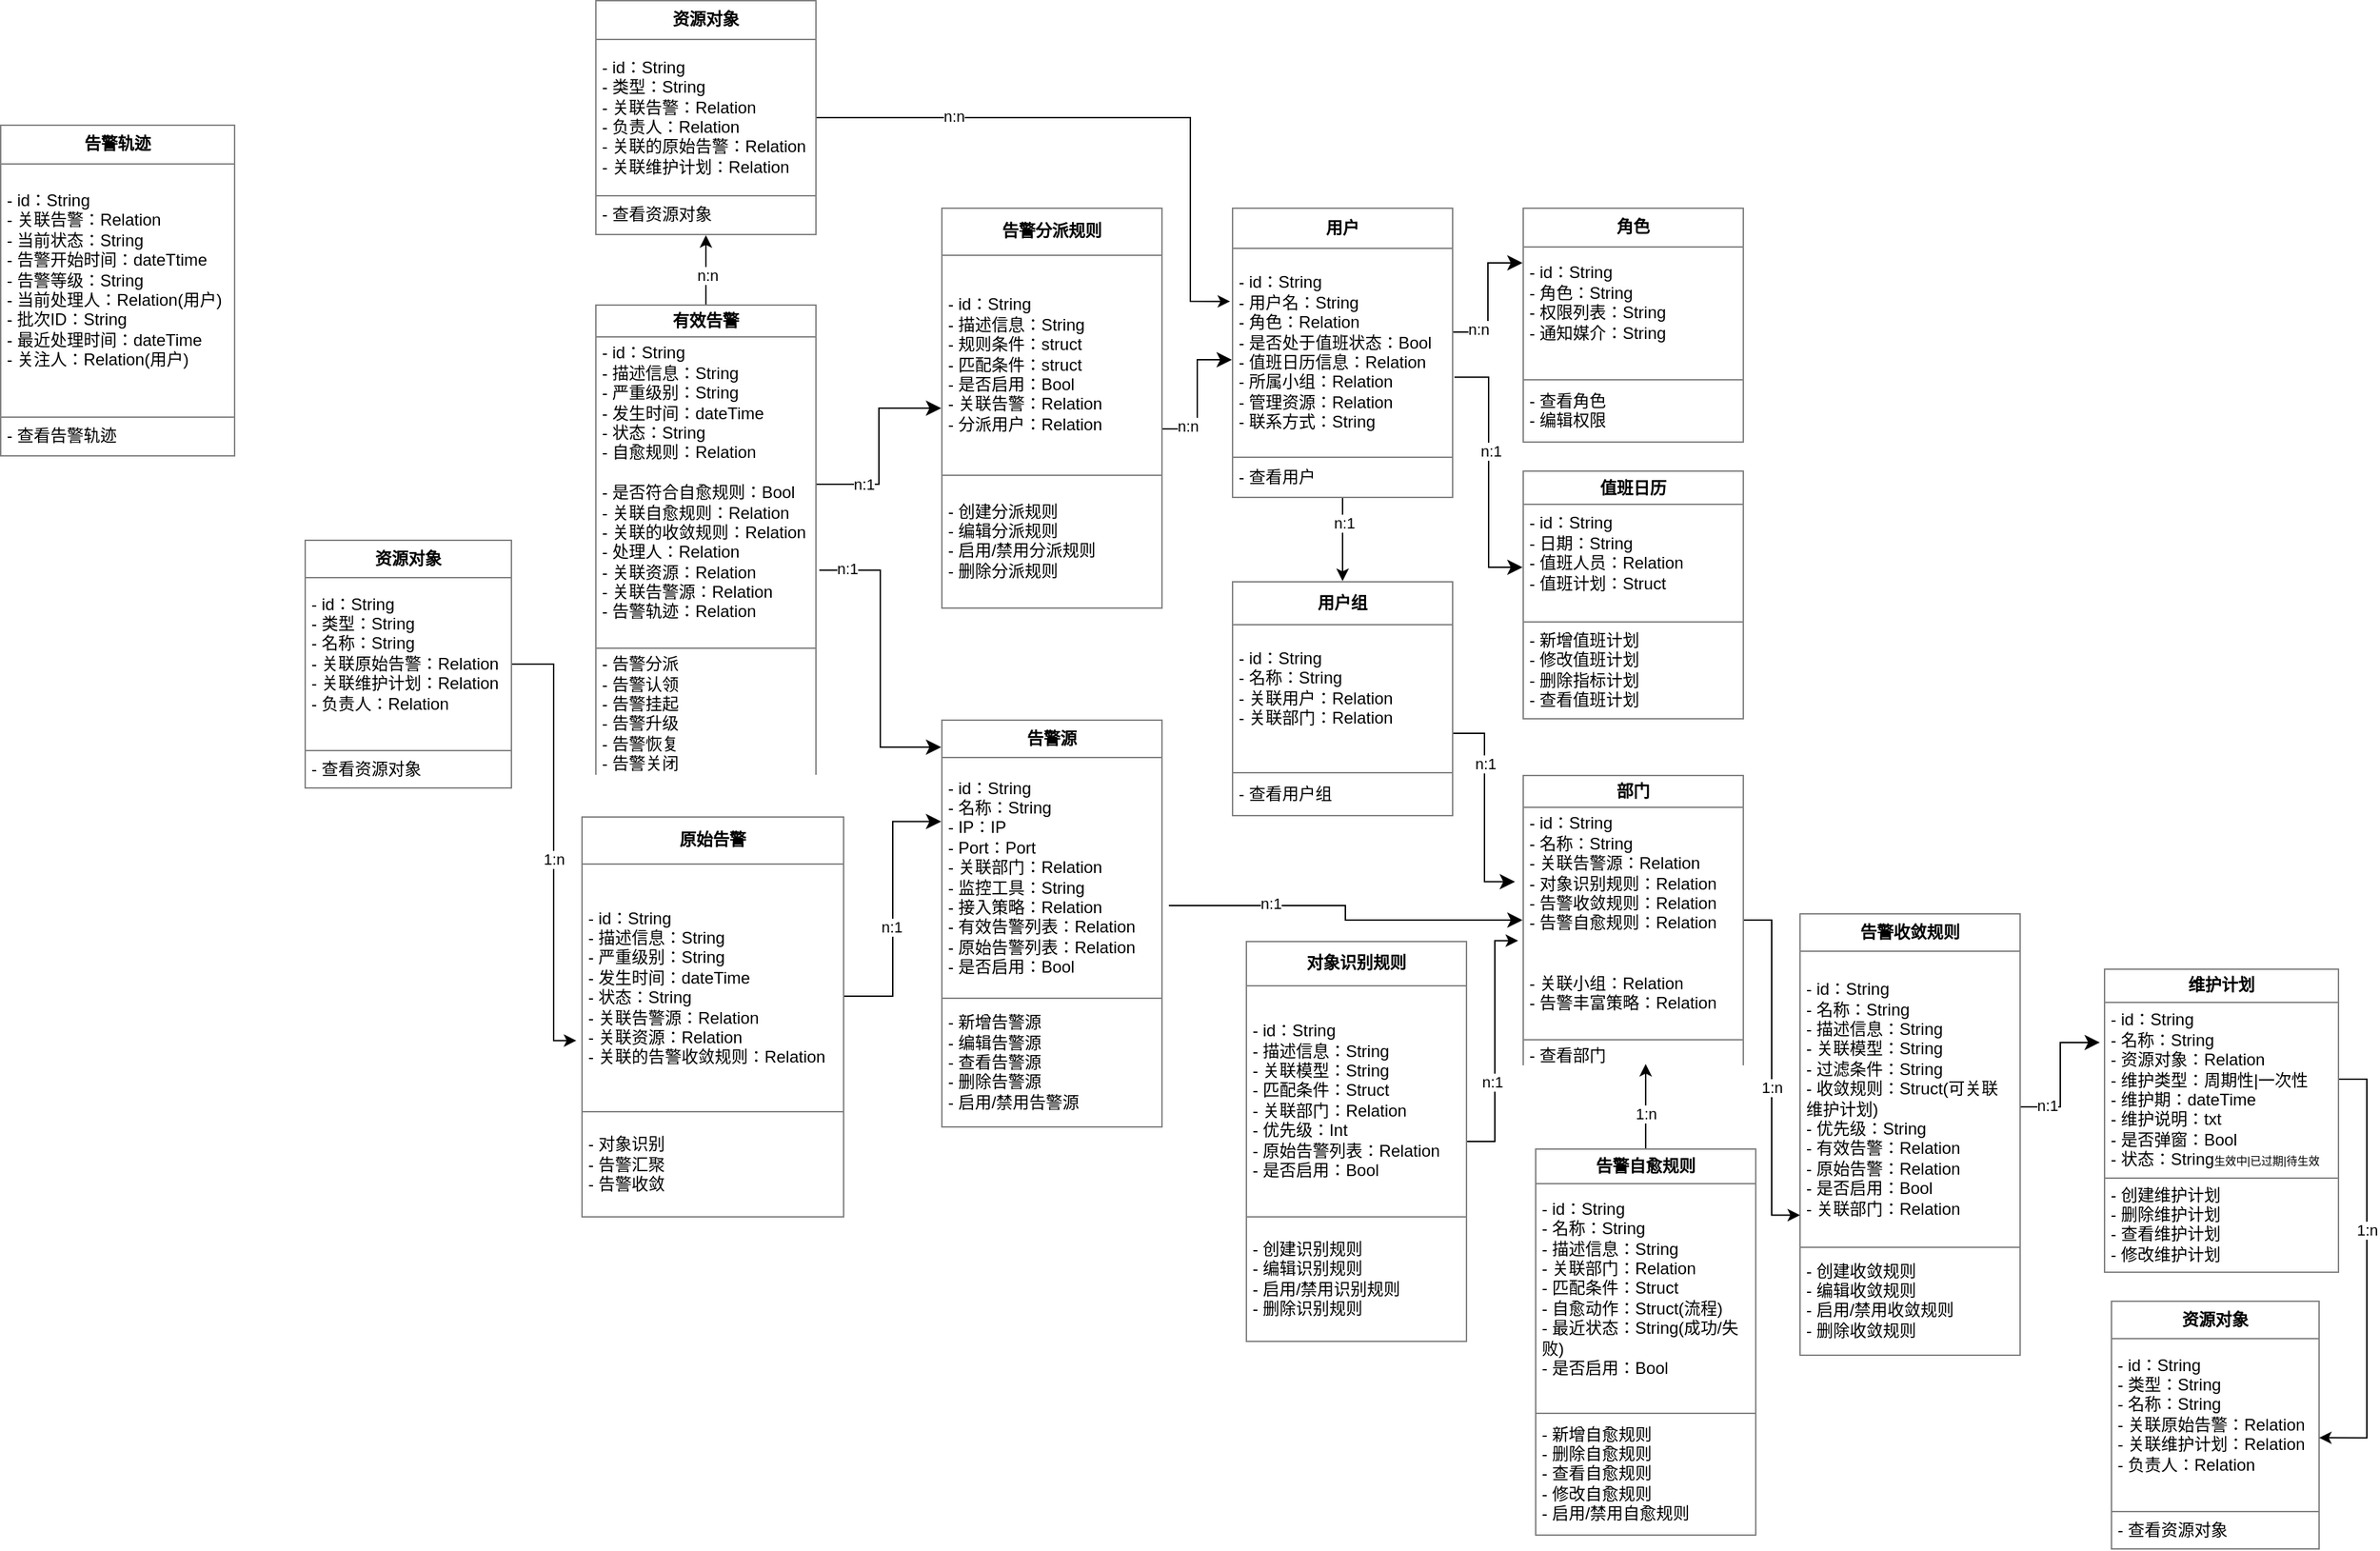 <mxfile version="24.2.2" type="github">
  <diagram name="第 1 页" id="A6H5ExyCg3AIkG1d_fSl">
    <mxGraphModel dx="1712" dy="1907" grid="1" gridSize="10" guides="1" tooltips="1" connect="1" arrows="1" fold="1" page="1" pageScale="1" pageWidth="1169" pageHeight="1654" math="0" shadow="0">
      <root>
        <mxCell id="0" />
        <mxCell id="1" parent="0" />
        <mxCell id="cfgEqrc7yUKkda0pwVI9-48" value="" style="edgeStyle=orthogonalEdgeStyle;rounded=0;orthogonalLoop=1;jettySize=auto;html=1;" parent="1" source="cfgEqrc7yUKkda0pwVI9-2" target="cfgEqrc7yUKkda0pwVI9-46" edge="1">
          <mxGeometry relative="1" as="geometry" />
        </mxCell>
        <mxCell id="cfgEqrc7yUKkda0pwVI9-49" value="n:n" style="edgeLabel;html=1;align=center;verticalAlign=middle;resizable=0;points=[];" parent="cfgEqrc7yUKkda0pwVI9-48" vertex="1" connectable="0">
          <mxGeometry x="-0.154" y="-1" relative="1" as="geometry">
            <mxPoint as="offset" />
          </mxGeometry>
        </mxCell>
        <mxCell id="cfgEqrc7yUKkda0pwVI9-2" value="&lt;table border=&quot;1&quot; width=&quot;100%&quot; height=&quot;100%&quot; cellpadding=&quot;4&quot; style=&quot;width:100%;height:100%;border-collapse:collapse;&quot;&gt;&lt;tbody&gt;&lt;tr&gt;&lt;th align=&quot;center&quot;&gt;有效告警&lt;/th&gt;&lt;/tr&gt;&lt;tr&gt;&lt;td&gt;- id：String&lt;br&gt;- 描述信息：String&lt;br&gt;- 严重级别：String&lt;br&gt;- 发生时间：dateTime&lt;br&gt;- 状态：String&lt;br&gt;- 自愈规则：Relation&lt;br&gt;&lt;br&gt;- 是否符合自愈规则：Bool&lt;br&gt;- 关联自愈规则：Relation&lt;br&gt;- 关联的收敛规则：Relation&lt;br&gt;- 处理人：Relation&lt;br&gt;- 关联资源：Relation&lt;br&gt;- 关联告警源：Relation&lt;br&gt;- 告警轨迹：Relation&lt;br&gt;&lt;br&gt;&lt;/td&gt;&lt;/tr&gt;&lt;tr&gt;&lt;td&gt;- 告警分派&lt;br&gt;- 告警认领&lt;br&gt;- 告警挂起&lt;br&gt;- 告警升级&lt;br&gt;- 告警恢复&lt;br&gt;- 告警关闭&lt;/td&gt;&lt;/tr&gt;&lt;/tbody&gt;&lt;/table&gt;" style="text;html=1;whiteSpace=wrap;strokeColor=none;fillColor=none;overflow=fill;" parent="1" vertex="1">
          <mxGeometry x="330" y="130" width="160" height="340" as="geometry" />
        </mxCell>
        <mxCell id="cfgEqrc7yUKkda0pwVI9-3" value="&lt;table border=&quot;1&quot; width=&quot;100%&quot; height=&quot;100%&quot; cellpadding=&quot;4&quot; style=&quot;width:100%;height:100%;border-collapse:collapse;&quot;&gt;&lt;tbody&gt;&lt;tr&gt;&lt;th align=&quot;center&quot;&gt;告警分派规则&lt;/th&gt;&lt;/tr&gt;&lt;tr&gt;&lt;td&gt;- id：String&lt;br&gt;- 描述信息：String&lt;br&gt;- 规则条件：struct&lt;br&gt;- 匹配条件：struct&lt;br&gt;- 是否启用：Bool&lt;br&gt;- 关联告警：Relation&lt;br&gt;- 分派用户：Relation&lt;/td&gt;&lt;/tr&gt;&lt;tr&gt;&lt;td&gt;- 创建分派规则&lt;br&gt;- 编辑分派规则&lt;br&gt;- 启用/禁用分派规则&lt;br&gt;- 删除分派规则&lt;/td&gt;&lt;/tr&gt;&lt;/tbody&gt;&lt;/table&gt;" style="text;html=1;whiteSpace=wrap;strokeColor=none;fillColor=none;overflow=fill;" parent="1" vertex="1">
          <mxGeometry x="580" y="60" width="160" height="290" as="geometry" />
        </mxCell>
        <mxCell id="cfgEqrc7yUKkda0pwVI9-5" value="" style="edgeStyle=elbowEdgeStyle;elbow=horizontal;endArrow=classic;html=1;curved=0;rounded=0;endSize=8;startSize=8;entryX=0;entryY=0.5;entryDx=0;entryDy=0;" parent="1" target="cfgEqrc7yUKkda0pwVI9-3" edge="1">
          <mxGeometry width="50" height="50" relative="1" as="geometry">
            <mxPoint x="490" y="260" as="sourcePoint" />
            <mxPoint x="540" y="210" as="targetPoint" />
          </mxGeometry>
        </mxCell>
        <mxCell id="cfgEqrc7yUKkda0pwVI9-6" value="n:1" style="edgeLabel;html=1;align=center;verticalAlign=middle;resizable=0;points=[];" parent="cfgEqrc7yUKkda0pwVI9-5" vertex="1" connectable="0">
          <mxGeometry x="-0.531" relative="1" as="geometry">
            <mxPoint as="offset" />
          </mxGeometry>
        </mxCell>
        <mxCell id="cfgEqrc7yUKkda0pwVI9-18" value="" style="edgeStyle=orthogonalEdgeStyle;rounded=0;orthogonalLoop=1;jettySize=auto;html=1;" parent="1" source="cfgEqrc7yUKkda0pwVI9-7" target="cfgEqrc7yUKkda0pwVI9-17" edge="1">
          <mxGeometry relative="1" as="geometry" />
        </mxCell>
        <mxCell id="cfgEqrc7yUKkda0pwVI9-19" value="n:1" style="edgeLabel;html=1;align=center;verticalAlign=middle;resizable=0;points=[];" parent="cfgEqrc7yUKkda0pwVI9-18" vertex="1" connectable="0">
          <mxGeometry x="-0.397" y="1" relative="1" as="geometry">
            <mxPoint as="offset" />
          </mxGeometry>
        </mxCell>
        <mxCell id="cfgEqrc7yUKkda0pwVI9-7" value="&lt;table border=&quot;1&quot; width=&quot;100%&quot; height=&quot;100%&quot; cellpadding=&quot;4&quot; style=&quot;width:100%;height:100%;border-collapse:collapse;&quot;&gt;&lt;tbody&gt;&lt;tr&gt;&lt;th align=&quot;center&quot;&gt;用户&lt;/th&gt;&lt;/tr&gt;&lt;tr&gt;&lt;td&gt;- id：String&lt;br&gt;- 用户名：String&lt;br&gt;- 角色：Relation&lt;br&gt;- 是否处于值班状态：Bool&lt;br&gt;- 值班日历信息：Relation&lt;br&gt;- 所属小组：Relation&lt;br&gt;- 管理资源：Relation&lt;br&gt;- 联系方式：String&lt;/td&gt;&lt;/tr&gt;&lt;tr&gt;&lt;td&gt;- 查看用户&lt;/td&gt;&lt;/tr&gt;&lt;/tbody&gt;&lt;/table&gt;" style="text;html=1;whiteSpace=wrap;strokeColor=none;fillColor=none;overflow=fill;" parent="1" vertex="1">
          <mxGeometry x="790" y="60" width="160" height="210" as="geometry" />
        </mxCell>
        <mxCell id="cfgEqrc7yUKkda0pwVI9-8" value="" style="edgeStyle=elbowEdgeStyle;elbow=horizontal;endArrow=classic;html=1;curved=0;rounded=0;endSize=8;startSize=8;" parent="1" edge="1">
          <mxGeometry width="50" height="50" relative="1" as="geometry">
            <mxPoint x="740" y="220" as="sourcePoint" />
            <mxPoint x="790" y="170" as="targetPoint" />
          </mxGeometry>
        </mxCell>
        <mxCell id="cfgEqrc7yUKkda0pwVI9-9" value="n:n" style="edgeLabel;html=1;align=center;verticalAlign=middle;resizable=0;points=[];" parent="cfgEqrc7yUKkda0pwVI9-8" vertex="1" connectable="0">
          <mxGeometry x="-0.64" y="2" relative="1" as="geometry">
            <mxPoint as="offset" />
          </mxGeometry>
        </mxCell>
        <mxCell id="cfgEqrc7yUKkda0pwVI9-10" value="&lt;table border=&quot;1&quot; width=&quot;100%&quot; height=&quot;100%&quot; cellpadding=&quot;4&quot; style=&quot;width:100%;height:100%;border-collapse:collapse;&quot;&gt;&lt;tbody&gt;&lt;tr&gt;&lt;th align=&quot;center&quot;&gt;角色&lt;/th&gt;&lt;/tr&gt;&lt;tr&gt;&lt;td&gt;- id：String&lt;br&gt;- 角色：String&lt;br&gt;- 权限列表：String&lt;br&gt;- 通知媒介：String&lt;br&gt;&lt;br&gt;&lt;/td&gt;&lt;/tr&gt;&lt;tr&gt;&lt;td&gt;- 查看角色&lt;br&gt;- 编辑权限&lt;/td&gt;&lt;/tr&gt;&lt;/tbody&gt;&lt;/table&gt;" style="text;html=1;whiteSpace=wrap;strokeColor=none;fillColor=none;overflow=fill;" parent="1" vertex="1">
          <mxGeometry x="1000" y="60" width="160" height="170" as="geometry" />
        </mxCell>
        <mxCell id="cfgEqrc7yUKkda0pwVI9-11" value="" style="edgeStyle=elbowEdgeStyle;elbow=horizontal;endArrow=classic;html=1;curved=0;rounded=0;endSize=8;startSize=8;" parent="1" edge="1">
          <mxGeometry width="50" height="50" relative="1" as="geometry">
            <mxPoint x="950" y="150" as="sourcePoint" />
            <mxPoint x="1000" y="100" as="targetPoint" />
          </mxGeometry>
        </mxCell>
        <mxCell id="cfgEqrc7yUKkda0pwVI9-12" value="n:n" style="edgeLabel;html=1;align=center;verticalAlign=middle;resizable=0;points=[];" parent="cfgEqrc7yUKkda0pwVI9-11" vertex="1" connectable="0">
          <mxGeometry x="-0.64" y="2" relative="1" as="geometry">
            <mxPoint as="offset" />
          </mxGeometry>
        </mxCell>
        <mxCell id="cfgEqrc7yUKkda0pwVI9-13" value="&lt;table border=&quot;1&quot; width=&quot;100%&quot; height=&quot;100%&quot; cellpadding=&quot;4&quot; style=&quot;width:100%;height:100%;border-collapse:collapse;&quot;&gt;&lt;tbody&gt;&lt;tr&gt;&lt;th align=&quot;center&quot;&gt;值班日历&lt;/th&gt;&lt;/tr&gt;&lt;tr&gt;&lt;td&gt;- id：String&lt;br&gt;- 日期：String&lt;br&gt;- 值班人员：Relation&lt;br&gt;- 值班计划：Struct&lt;br&gt;&lt;br&gt;&lt;/td&gt;&lt;/tr&gt;&lt;tr&gt;&lt;td&gt;- 新增值班计划&lt;br&gt;- 修改值班计划&lt;br&gt;- 删除指标计划&lt;br&gt;- 查看值班计划&lt;/td&gt;&lt;/tr&gt;&lt;/tbody&gt;&lt;/table&gt;" style="text;html=1;whiteSpace=wrap;strokeColor=none;fillColor=none;overflow=fill;" parent="1" vertex="1">
          <mxGeometry x="1000" y="250" width="160" height="180" as="geometry" />
        </mxCell>
        <mxCell id="cfgEqrc7yUKkda0pwVI9-15" value="" style="edgeStyle=elbowEdgeStyle;elbow=horizontal;endArrow=classic;html=1;curved=0;rounded=0;endSize=8;startSize=8;exitX=1.005;exitY=0.584;exitDx=0;exitDy=0;exitPerimeter=0;" parent="1" source="cfgEqrc7yUKkda0pwVI9-7" edge="1">
          <mxGeometry width="50" height="50" relative="1" as="geometry">
            <mxPoint x="950" y="370" as="sourcePoint" />
            <mxPoint x="1000" y="320" as="targetPoint" />
          </mxGeometry>
        </mxCell>
        <mxCell id="cfgEqrc7yUKkda0pwVI9-16" value="n:1" style="edgeLabel;html=1;align=center;verticalAlign=middle;resizable=0;points=[];" parent="cfgEqrc7yUKkda0pwVI9-15" vertex="1" connectable="0">
          <mxGeometry x="-0.17" y="1" relative="1" as="geometry">
            <mxPoint as="offset" />
          </mxGeometry>
        </mxCell>
        <mxCell id="cfgEqrc7yUKkda0pwVI9-17" value="&lt;table border=&quot;1&quot; width=&quot;100%&quot; height=&quot;100%&quot; cellpadding=&quot;4&quot; style=&quot;width:100%;height:100%;border-collapse:collapse;&quot;&gt;&lt;tbody&gt;&lt;tr&gt;&lt;th align=&quot;center&quot;&gt;用户组&lt;/th&gt;&lt;/tr&gt;&lt;tr&gt;&lt;td&gt;- id：String&lt;br&gt;- 名称：String&lt;br&gt;- 关联用户：Relation&lt;br&gt;- 关联部门：Relation&lt;br&gt;&lt;br&gt;&lt;/td&gt;&lt;/tr&gt;&lt;tr&gt;&lt;td&gt;- 查看用户组&lt;/td&gt;&lt;/tr&gt;&lt;/tbody&gt;&lt;/table&gt;" style="text;html=1;whiteSpace=wrap;strokeColor=none;fillColor=none;overflow=fill;" parent="1" vertex="1">
          <mxGeometry x="790" y="330" width="160" height="170" as="geometry" />
        </mxCell>
        <mxCell id="cfgEqrc7yUKkda0pwVI9-20" value="&lt;table border=&quot;1&quot; width=&quot;100%&quot; height=&quot;100%&quot; cellpadding=&quot;4&quot; style=&quot;width:100%;height:100%;border-collapse:collapse;&quot;&gt;&lt;tbody&gt;&lt;tr&gt;&lt;th align=&quot;center&quot;&gt;告警源&lt;/th&gt;&lt;/tr&gt;&lt;tr&gt;&lt;td&gt;- id：String&lt;br&gt;- 名称：String&lt;br&gt;- IP：IP&lt;br&gt;- Port：Port&lt;br&gt;- 关联部门：Relation&lt;br&gt;- 监控工具：String&lt;br&gt;- 接入策略：Relation&lt;br&gt;- 有效告警列表：Relation&lt;br&gt;- 原始告警列表：Relation&lt;br&gt;- 是否启用：Bool&lt;br&gt;&lt;/td&gt;&lt;/tr&gt;&lt;tr&gt;&lt;td&gt;- 新增告警源&lt;br&gt;- 编辑告警源&lt;br&gt;- 查看告警源&lt;br&gt;- 删除告警源&lt;br&gt;- 启用/禁用告警源&lt;/td&gt;&lt;/tr&gt;&lt;/tbody&gt;&lt;/table&gt;" style="text;html=1;whiteSpace=wrap;strokeColor=none;fillColor=none;overflow=fill;" parent="1" vertex="1">
          <mxGeometry x="580" y="430" width="160" height="295" as="geometry" />
        </mxCell>
        <mxCell id="cfgEqrc7yUKkda0pwVI9-21" value="" style="edgeStyle=elbowEdgeStyle;elbow=horizontal;endArrow=classic;html=1;curved=0;rounded=0;endSize=8;startSize=8;exitX=1.028;exitY=0.456;exitDx=0;exitDy=0;exitPerimeter=0;entryX=0;entryY=0.5;entryDx=0;entryDy=0;" parent="1" source="cfgEqrc7yUKkda0pwVI9-20" target="cfgEqrc7yUKkda0pwVI9-26" edge="1">
          <mxGeometry width="50" height="50" relative="1" as="geometry">
            <mxPoint x="950" y="600" as="sourcePoint" />
            <mxPoint x="1000" y="550" as="targetPoint" />
          </mxGeometry>
        </mxCell>
        <mxCell id="cfgEqrc7yUKkda0pwVI9-22" value="n:1" style="edgeLabel;html=1;align=center;verticalAlign=middle;resizable=0;points=[];" parent="cfgEqrc7yUKkda0pwVI9-21" vertex="1" connectable="0">
          <mxGeometry x="-0.742" y="2" relative="1" as="geometry">
            <mxPoint x="39" as="offset" />
          </mxGeometry>
        </mxCell>
        <mxCell id="cfgEqrc7yUKkda0pwVI9-23" value="" style="edgeStyle=elbowEdgeStyle;elbow=horizontal;endArrow=classic;html=1;curved=0;rounded=0;endSize=8;startSize=8;exitX=1.012;exitY=0.565;exitDx=0;exitDy=0;exitPerimeter=0;" parent="1" source="cfgEqrc7yUKkda0pwVI9-2" edge="1">
          <mxGeometry width="50" height="50" relative="1" as="geometry">
            <mxPoint x="530" y="500" as="sourcePoint" />
            <mxPoint x="580" y="450" as="targetPoint" />
          </mxGeometry>
        </mxCell>
        <mxCell id="cfgEqrc7yUKkda0pwVI9-24" value="n:1" style="edgeLabel;html=1;align=center;verticalAlign=middle;resizable=0;points=[];" parent="cfgEqrc7yUKkda0pwVI9-23" vertex="1" connectable="0">
          <mxGeometry x="-0.82" y="1" relative="1" as="geometry">
            <mxPoint as="offset" />
          </mxGeometry>
        </mxCell>
        <mxCell id="cfgEqrc7yUKkda0pwVI9-25" value="&lt;table border=&quot;1&quot; width=&quot;100%&quot; height=&quot;100%&quot; cellpadding=&quot;4&quot; style=&quot;width:100%;height:100%;border-collapse:collapse;&quot;&gt;&lt;tbody&gt;&lt;tr&gt;&lt;th align=&quot;center&quot;&gt;原始告警&lt;/th&gt;&lt;/tr&gt;&lt;tr&gt;&lt;td&gt;- id：String&lt;br&gt;- 描述信息：String&lt;br&gt;- 严重级别：String&lt;br&gt;- 发生时间：dateTime&lt;br&gt;- 状态：String&lt;br&gt;- 关联告警源：Relation&lt;br&gt;- 关联资源：Relation&lt;br&gt;- 关联的告警收敛规则：Relation&lt;br&gt;&lt;/td&gt;&lt;/tr&gt;&lt;tr&gt;&lt;td&gt;- 对象识别&lt;br&gt;- 告警汇聚&lt;br&gt;- 告警收敛&lt;/td&gt;&lt;/tr&gt;&lt;/tbody&gt;&lt;/table&gt;" style="text;html=1;whiteSpace=wrap;strokeColor=none;fillColor=none;overflow=fill;" parent="1" vertex="1">
          <mxGeometry x="320" y="500" width="190" height="290" as="geometry" />
        </mxCell>
        <mxCell id="cfgEqrc7yUKkda0pwVI9-26" value="&lt;table border=&quot;1&quot; width=&quot;100%&quot; height=&quot;100%&quot; cellpadding=&quot;4&quot; style=&quot;width:100%;height:100%;border-collapse:collapse;&quot;&gt;&lt;tbody&gt;&lt;tr&gt;&lt;th align=&quot;center&quot;&gt;部门&lt;/th&gt;&lt;/tr&gt;&lt;tr&gt;&lt;td&gt;- id：String&lt;br&gt;- 名称：String&lt;br&gt;- 关联告警源：Relation&lt;br&gt;- 对象识别规则：Relation&lt;br&gt;- 告警收敛规则：Relation&lt;br&gt;- 告警自愈规则：Relation&lt;br&gt;&lt;br&gt;&lt;br&gt;- 关联小组：Relation&lt;br&gt;- 告警丰富策略：Relation&lt;br&gt;&lt;br&gt;&lt;/td&gt;&lt;/tr&gt;&lt;tr&gt;&lt;td&gt;- 查看部门&lt;/td&gt;&lt;/tr&gt;&lt;/tbody&gt;&lt;/table&gt;" style="text;html=1;whiteSpace=wrap;strokeColor=none;fillColor=none;overflow=fill;" parent="1" vertex="1">
          <mxGeometry x="1000" y="470" width="160" height="210" as="geometry" />
        </mxCell>
        <mxCell id="cfgEqrc7yUKkda0pwVI9-27" value="" style="edgeStyle=elbowEdgeStyle;elbow=horizontal;endArrow=classic;html=1;curved=0;rounded=0;endSize=8;startSize=8;entryX=-0.034;entryY=0.368;entryDx=0;entryDy=0;entryPerimeter=0;" parent="1" target="cfgEqrc7yUKkda0pwVI9-26" edge="1">
          <mxGeometry width="50" height="50" relative="1" as="geometry">
            <mxPoint x="950" y="440" as="sourcePoint" />
            <mxPoint x="990" y="530" as="targetPoint" />
          </mxGeometry>
        </mxCell>
        <mxCell id="cfgEqrc7yUKkda0pwVI9-28" value="n:1" style="edgeLabel;html=1;align=center;verticalAlign=middle;resizable=0;points=[];" parent="cfgEqrc7yUKkda0pwVI9-27" vertex="1" connectable="0">
          <mxGeometry x="-0.424" relative="1" as="geometry">
            <mxPoint y="1" as="offset" />
          </mxGeometry>
        </mxCell>
        <mxCell id="cfgEqrc7yUKkda0pwVI9-29" value="" style="edgeStyle=elbowEdgeStyle;elbow=horizontal;endArrow=classic;html=1;curved=0;rounded=0;endSize=8;startSize=8;entryX=0;entryY=0.25;entryDx=0;entryDy=0;" parent="1" target="cfgEqrc7yUKkda0pwVI9-20" edge="1">
          <mxGeometry width="50" height="50" relative="1" as="geometry">
            <mxPoint x="510" y="630" as="sourcePoint" />
            <mxPoint x="560" y="580" as="targetPoint" />
          </mxGeometry>
        </mxCell>
        <mxCell id="cfgEqrc7yUKkda0pwVI9-30" value="n:1" style="edgeLabel;html=1;align=center;verticalAlign=middle;resizable=0;points=[];" parent="cfgEqrc7yUKkda0pwVI9-29" vertex="1" connectable="0">
          <mxGeometry x="-0.136" y="1" relative="1" as="geometry">
            <mxPoint as="offset" />
          </mxGeometry>
        </mxCell>
        <mxCell id="cfgEqrc7yUKkda0pwVI9-46" value="&lt;table border=&quot;1&quot; width=&quot;100%&quot; height=&quot;100%&quot; cellpadding=&quot;4&quot; style=&quot;width:100%;height:100%;border-collapse:collapse;&quot;&gt;&lt;tbody&gt;&lt;tr&gt;&lt;th align=&quot;center&quot;&gt;资源对象&lt;/th&gt;&lt;/tr&gt;&lt;tr&gt;&lt;td&gt;- id：String&lt;br&gt;- 类型：String&lt;br&gt;- 关联告警：Relation&lt;br&gt;- 负责人：Relation&lt;br&gt;- 关联的原始告警：Relation&lt;br&gt;- 关联维护计划：Relation&lt;br&gt;&lt;/td&gt;&lt;/tr&gt;&lt;tr&gt;&lt;td&gt;- 查看资源对象&lt;/td&gt;&lt;/tr&gt;&lt;/tbody&gt;&lt;/table&gt;" style="text;html=1;whiteSpace=wrap;strokeColor=none;fillColor=none;overflow=fill;" parent="1" vertex="1">
          <mxGeometry x="330" y="-90" width="160" height="170" as="geometry" />
        </mxCell>
        <mxCell id="cfgEqrc7yUKkda0pwVI9-50" style="edgeStyle=orthogonalEdgeStyle;rounded=0;orthogonalLoop=1;jettySize=auto;html=1;entryX=-0.008;entryY=0.323;entryDx=0;entryDy=0;entryPerimeter=0;" parent="1" source="cfgEqrc7yUKkda0pwVI9-46" target="cfgEqrc7yUKkda0pwVI9-7" edge="1">
          <mxGeometry relative="1" as="geometry">
            <Array as="points">
              <mxPoint x="760" y="-5" />
              <mxPoint x="760" y="128" />
            </Array>
          </mxGeometry>
        </mxCell>
        <mxCell id="cfgEqrc7yUKkda0pwVI9-51" value="n:n" style="edgeLabel;html=1;align=center;verticalAlign=middle;resizable=0;points=[];" parent="cfgEqrc7yUKkda0pwVI9-50" vertex="1" connectable="0">
          <mxGeometry x="-0.543" y="1" relative="1" as="geometry">
            <mxPoint as="offset" />
          </mxGeometry>
        </mxCell>
        <mxCell id="jqiMgYjZJbjyt3AKPzdf-1" value="&lt;table border=&quot;1&quot; width=&quot;100%&quot; height=&quot;100%&quot; cellpadding=&quot;4&quot; style=&quot;width:100%;height:100%;border-collapse:collapse;&quot;&gt;&lt;tbody&gt;&lt;tr&gt;&lt;th align=&quot;center&quot;&gt;告警轨迹&lt;/th&gt;&lt;/tr&gt;&lt;tr&gt;&lt;td&gt;- id：String&lt;br&gt;- 关联告警：Relation&lt;br&gt;- 当前状态：String&lt;br&gt;- 告警开始时间：dateTtime&lt;br&gt;- 告警等级：String&lt;br&gt;- 当前处理人：Relation(用户)&lt;br&gt;- 批次ID：String&lt;br&gt;- 最近处理时间：dateTime&lt;br&gt;- 关注人：Relation(用户)&lt;br&gt;&lt;br&gt;&lt;/td&gt;&lt;/tr&gt;&lt;tr&gt;&lt;td&gt;- 查看告警轨迹&lt;/td&gt;&lt;/tr&gt;&lt;/tbody&gt;&lt;/table&gt;" style="text;html=1;whiteSpace=wrap;strokeColor=none;fillColor=none;overflow=fill;" parent="1" vertex="1">
          <mxGeometry x="-100" width="170" height="240" as="geometry" />
        </mxCell>
        <mxCell id="u11UjmIOdCRiVaNOssiP-1" value="&lt;table border=&quot;1&quot; width=&quot;100%&quot; height=&quot;100%&quot; cellpadding=&quot;4&quot; style=&quot;width:100%;height:100%;border-collapse:collapse;&quot;&gt;&lt;tbody&gt;&lt;tr&gt;&lt;th align=&quot;center&quot;&gt;对象识别规则&lt;/th&gt;&lt;/tr&gt;&lt;tr&gt;&lt;td&gt;- id：String&lt;br&gt;- 描述信息：String&lt;br&gt;- 关联模型：String&lt;br&gt;- 匹配条件：Struct&lt;br&gt;- 关联部门：Relation&lt;br&gt;- 优先级：Int&lt;br&gt;- 原始告警列表：Relation&lt;br&gt;- 是否启用：Bool&lt;/td&gt;&lt;/tr&gt;&lt;tr&gt;&lt;td&gt;- 创建识别规则&lt;br&gt;- 编辑识别规则&lt;br&gt;- 启用/禁用识别规则&lt;br&gt;- 删除识别规则&lt;/td&gt;&lt;/tr&gt;&lt;/tbody&gt;&lt;/table&gt;" style="text;html=1;whiteSpace=wrap;strokeColor=none;fillColor=none;overflow=fill;" parent="1" vertex="1">
          <mxGeometry x="800" y="590" width="160" height="290" as="geometry" />
        </mxCell>
        <mxCell id="u11UjmIOdCRiVaNOssiP-2" style="edgeStyle=orthogonalEdgeStyle;rounded=0;orthogonalLoop=1;jettySize=auto;html=1;exitX=1;exitY=0.5;exitDx=0;exitDy=0;entryX=-0.02;entryY=0.571;entryDx=0;entryDy=0;entryPerimeter=0;" parent="1" source="u11UjmIOdCRiVaNOssiP-1" target="cfgEqrc7yUKkda0pwVI9-26" edge="1">
          <mxGeometry relative="1" as="geometry" />
        </mxCell>
        <mxCell id="u11UjmIOdCRiVaNOssiP-3" value="n:1" style="edgeLabel;html=1;align=center;verticalAlign=middle;resizable=0;points=[];" parent="u11UjmIOdCRiVaNOssiP-2" vertex="1" connectable="0">
          <mxGeometry x="-0.304" y="2" relative="1" as="geometry">
            <mxPoint as="offset" />
          </mxGeometry>
        </mxCell>
        <mxCell id="u11UjmIOdCRiVaNOssiP-4" value="&lt;table border=&quot;1&quot; width=&quot;100%&quot; height=&quot;100%&quot; cellpadding=&quot;4&quot; style=&quot;width:100%;height:100%;border-collapse:collapse;&quot;&gt;&lt;tbody&gt;&lt;tr&gt;&lt;th align=&quot;center&quot;&gt;资源对象&lt;/th&gt;&lt;/tr&gt;&lt;tr&gt;&lt;td&gt;- id：String&lt;br&gt;- 类型：String&lt;br&gt;- 名称：String&lt;br&gt;- 关联原始告警：Relation&lt;br&gt;- 关联维护计划：Relation&lt;br&gt;- 负责人：Relation&lt;br&gt;&lt;br&gt;&lt;/td&gt;&lt;/tr&gt;&lt;tr&gt;&lt;td&gt;- 查看资源对象&lt;/td&gt;&lt;/tr&gt;&lt;/tbody&gt;&lt;/table&gt;" style="text;html=1;whiteSpace=wrap;strokeColor=none;fillColor=none;overflow=fill;" parent="1" vertex="1">
          <mxGeometry x="120" y="300" width="150" height="180" as="geometry" />
        </mxCell>
        <mxCell id="u11UjmIOdCRiVaNOssiP-5" style="edgeStyle=orthogonalEdgeStyle;rounded=0;orthogonalLoop=1;jettySize=auto;html=1;entryX=-0.019;entryY=0.559;entryDx=0;entryDy=0;entryPerimeter=0;" parent="1" source="u11UjmIOdCRiVaNOssiP-4" target="cfgEqrc7yUKkda0pwVI9-25" edge="1">
          <mxGeometry relative="1" as="geometry">
            <Array as="points">
              <mxPoint x="300" y="390" />
              <mxPoint x="300" y="662" />
            </Array>
          </mxGeometry>
        </mxCell>
        <mxCell id="u11UjmIOdCRiVaNOssiP-6" value="1:n" style="edgeLabel;html=1;align=center;verticalAlign=middle;resizable=0;points=[];" parent="u11UjmIOdCRiVaNOssiP-5" vertex="1" connectable="0">
          <mxGeometry x="0.07" relative="1" as="geometry">
            <mxPoint as="offset" />
          </mxGeometry>
        </mxCell>
        <mxCell id="u11UjmIOdCRiVaNOssiP-7" value="&lt;table border=&quot;1&quot; width=&quot;100%&quot; height=&quot;100%&quot; cellpadding=&quot;4&quot; style=&quot;width:100%;height:100%;border-collapse:collapse;&quot;&gt;&lt;tbody&gt;&lt;tr&gt;&lt;th align=&quot;center&quot;&gt;告警收敛规则&lt;/th&gt;&lt;/tr&gt;&lt;tr&gt;&lt;td&gt;- id：String&lt;br&gt;- 名称：String&lt;br&gt;- 描述信息：String&lt;br&gt;- 关联模型：String&lt;br&gt;- 过滤条件：String&lt;br&gt;- 收敛规则：Struct(可关联维护计划)&lt;br&gt;- 优先级：String&lt;br&gt;- 有效告警：Relation&lt;br&gt;- 原始告警：Relation&lt;br&gt;- 是否启用：Bool&lt;br&gt;- 关联部门：Relation&lt;/td&gt;&lt;/tr&gt;&lt;tr&gt;&lt;td&gt;- 创建收敛规则&lt;br&gt;- 编辑收敛规则&lt;br&gt;- 启用/禁用收敛规则&lt;br&gt;- 删除收敛规则&lt;br&gt;&lt;/td&gt;&lt;/tr&gt;&lt;/tbody&gt;&lt;/table&gt;" style="text;html=1;whiteSpace=wrap;strokeColor=none;fillColor=none;overflow=fill;" parent="1" vertex="1">
          <mxGeometry x="1200" y="570" width="160" height="320" as="geometry" />
        </mxCell>
        <mxCell id="u11UjmIOdCRiVaNOssiP-8" value="&lt;table border=&quot;1&quot; width=&quot;100%&quot; height=&quot;100%&quot; cellpadding=&quot;4&quot; style=&quot;width:100%;height:100%;border-collapse:collapse;&quot;&gt;&lt;tbody&gt;&lt;tr&gt;&lt;th align=&quot;center&quot;&gt;维护计划&lt;/th&gt;&lt;/tr&gt;&lt;tr&gt;&lt;td&gt;- id：String&lt;br&gt;- 名称：String&lt;br&gt;- 资源对象：Relation&lt;br&gt;- 维护类型：周期性|一次性&lt;br&gt;- 维护期：dateTime&lt;br&gt;- 维护说明：txt&lt;br&gt;- 是否弹窗：Bool&lt;br&gt;- 状态：String&lt;font style=&quot;font-size: 8px;&quot;&gt;生效中|已过期|待生效&amp;nbsp; &amp;nbsp;&lt;/font&gt;&lt;br&gt;&lt;/td&gt;&lt;/tr&gt;&lt;tr&gt;&lt;td&gt;- 创建维护计划&lt;br&gt;- 删除维护计划&lt;br&gt;- 查看维护计划&lt;br&gt;- 修改维护计划&lt;/td&gt;&lt;/tr&gt;&lt;/tbody&gt;&lt;/table&gt;" style="text;html=1;whiteSpace=wrap;strokeColor=none;fillColor=none;overflow=fill;" parent="1" vertex="1">
          <mxGeometry x="1420" y="610" width="170" height="220" as="geometry" />
        </mxCell>
        <mxCell id="u11UjmIOdCRiVaNOssiP-11" value="&lt;table border=&quot;1&quot; width=&quot;100%&quot; height=&quot;100%&quot; cellpadding=&quot;4&quot; style=&quot;width:100%;height:100%;border-collapse:collapse;&quot;&gt;&lt;tbody&gt;&lt;tr&gt;&lt;th align=&quot;center&quot;&gt;资源对象&lt;/th&gt;&lt;/tr&gt;&lt;tr&gt;&lt;td&gt;- id：String&lt;br&gt;- 类型：String&lt;br&gt;- 名称：String&lt;br&gt;- 关联原始告警：Relation&lt;br&gt;- 关联维护计划：Relation&lt;br&gt;- 负责人：Relation&lt;br&gt;&lt;br&gt;&lt;/td&gt;&lt;/tr&gt;&lt;tr&gt;&lt;td&gt;- 查看资源对象&lt;/td&gt;&lt;/tr&gt;&lt;/tbody&gt;&lt;/table&gt;" style="text;html=1;whiteSpace=wrap;strokeColor=none;fillColor=none;overflow=fill;" parent="1" vertex="1">
          <mxGeometry x="1424.5" y="850" width="151" height="180" as="geometry" />
        </mxCell>
        <mxCell id="u11UjmIOdCRiVaNOssiP-14" value="" style="edgeStyle=elbowEdgeStyle;elbow=horizontal;endArrow=classic;html=1;curved=0;rounded=0;endSize=8;startSize=8;entryX=-0.017;entryY=0.243;entryDx=0;entryDy=0;entryPerimeter=0;" parent="1" target="u11UjmIOdCRiVaNOssiP-8" edge="1">
          <mxGeometry width="50" height="50" relative="1" as="geometry">
            <mxPoint x="1360" y="710" as="sourcePoint" />
            <mxPoint x="1410" y="660" as="targetPoint" />
          </mxGeometry>
        </mxCell>
        <mxCell id="u11UjmIOdCRiVaNOssiP-15" value="n:1" style="edgeLabel;html=1;align=center;verticalAlign=middle;resizable=0;points=[];" parent="u11UjmIOdCRiVaNOssiP-14" vertex="1" connectable="0">
          <mxGeometry x="-0.64" y="1" relative="1" as="geometry">
            <mxPoint as="offset" />
          </mxGeometry>
        </mxCell>
        <mxCell id="QuVUxzMfI6Nxj_qWlXYm-1" style="edgeStyle=orthogonalEdgeStyle;rounded=0;orthogonalLoop=1;jettySize=auto;html=1;entryX=1;entryY=0.551;entryDx=0;entryDy=0;entryPerimeter=0;" edge="1" parent="1" source="u11UjmIOdCRiVaNOssiP-8" target="u11UjmIOdCRiVaNOssiP-11">
          <mxGeometry relative="1" as="geometry">
            <Array as="points">
              <mxPoint x="1610" y="690" />
              <mxPoint x="1610" y="949" />
            </Array>
          </mxGeometry>
        </mxCell>
        <mxCell id="QuVUxzMfI6Nxj_qWlXYm-2" value="1:n" style="edgeLabel;html=1;align=center;verticalAlign=middle;resizable=0;points=[];" vertex="1" connectable="0" parent="QuVUxzMfI6Nxj_qWlXYm-1">
          <mxGeometry x="-0.18" relative="1" as="geometry">
            <mxPoint as="offset" />
          </mxGeometry>
        </mxCell>
        <mxCell id="QuVUxzMfI6Nxj_qWlXYm-3" style="edgeStyle=orthogonalEdgeStyle;rounded=0;orthogonalLoop=1;jettySize=auto;html=1;entryX=0.003;entryY=0.682;entryDx=0;entryDy=0;entryPerimeter=0;" edge="1" parent="1" source="cfgEqrc7yUKkda0pwVI9-26" target="u11UjmIOdCRiVaNOssiP-7">
          <mxGeometry relative="1" as="geometry" />
        </mxCell>
        <mxCell id="QuVUxzMfI6Nxj_qWlXYm-4" value="1:n" style="edgeLabel;html=1;align=center;verticalAlign=middle;resizable=0;points=[];" vertex="1" connectable="0" parent="QuVUxzMfI6Nxj_qWlXYm-3">
          <mxGeometry x="0.11" relative="1" as="geometry">
            <mxPoint as="offset" />
          </mxGeometry>
        </mxCell>
        <mxCell id="QuVUxzMfI6Nxj_qWlXYm-6" value="&lt;table border=&quot;1&quot; width=&quot;100%&quot; height=&quot;100%&quot; cellpadding=&quot;4&quot; style=&quot;width:100%;height:100%;border-collapse:collapse;&quot;&gt;&lt;tbody&gt;&lt;tr&gt;&lt;th align=&quot;center&quot;&gt;告警自愈规则&lt;/th&gt;&lt;/tr&gt;&lt;tr&gt;&lt;td&gt;- id：String&lt;br&gt;- 名称：String&lt;br&gt;- 描述信息：String&lt;br&gt;- 关联部门：Relation&lt;br&gt;- 匹配条件：Struct&lt;br&gt;- 自愈动作：Struct(流程)&lt;br&gt;- 最近状态：String(成功/失败)&lt;br&gt;- 是否启用：Bool&lt;br&gt;&lt;br&gt;&lt;/td&gt;&lt;/tr&gt;&lt;tr&gt;&lt;td&gt;- 新增自愈规则&lt;br&gt;- 删除自愈规则&lt;br&gt;- 查看自愈规则&lt;br&gt;- 修改自愈规则&lt;br&gt;- 启用/禁用自愈规则&lt;/td&gt;&lt;/tr&gt;&lt;/tbody&gt;&lt;/table&gt;" style="text;html=1;whiteSpace=wrap;strokeColor=none;fillColor=none;overflow=fill;" vertex="1" parent="1">
          <mxGeometry x="1009" y="740" width="160" height="280" as="geometry" />
        </mxCell>
        <mxCell id="QuVUxzMfI6Nxj_qWlXYm-7" style="edgeStyle=orthogonalEdgeStyle;rounded=0;orthogonalLoop=1;jettySize=auto;html=1;entryX=0.556;entryY=0.995;entryDx=0;entryDy=0;entryPerimeter=0;" edge="1" parent="1" source="QuVUxzMfI6Nxj_qWlXYm-6" target="cfgEqrc7yUKkda0pwVI9-26">
          <mxGeometry relative="1" as="geometry" />
        </mxCell>
        <mxCell id="QuVUxzMfI6Nxj_qWlXYm-8" value="1:n" style="edgeLabel;html=1;align=center;verticalAlign=middle;resizable=0;points=[];" vertex="1" connectable="0" parent="QuVUxzMfI6Nxj_qWlXYm-7">
          <mxGeometry x="-0.165" relative="1" as="geometry">
            <mxPoint as="offset" />
          </mxGeometry>
        </mxCell>
      </root>
    </mxGraphModel>
  </diagram>
</mxfile>
